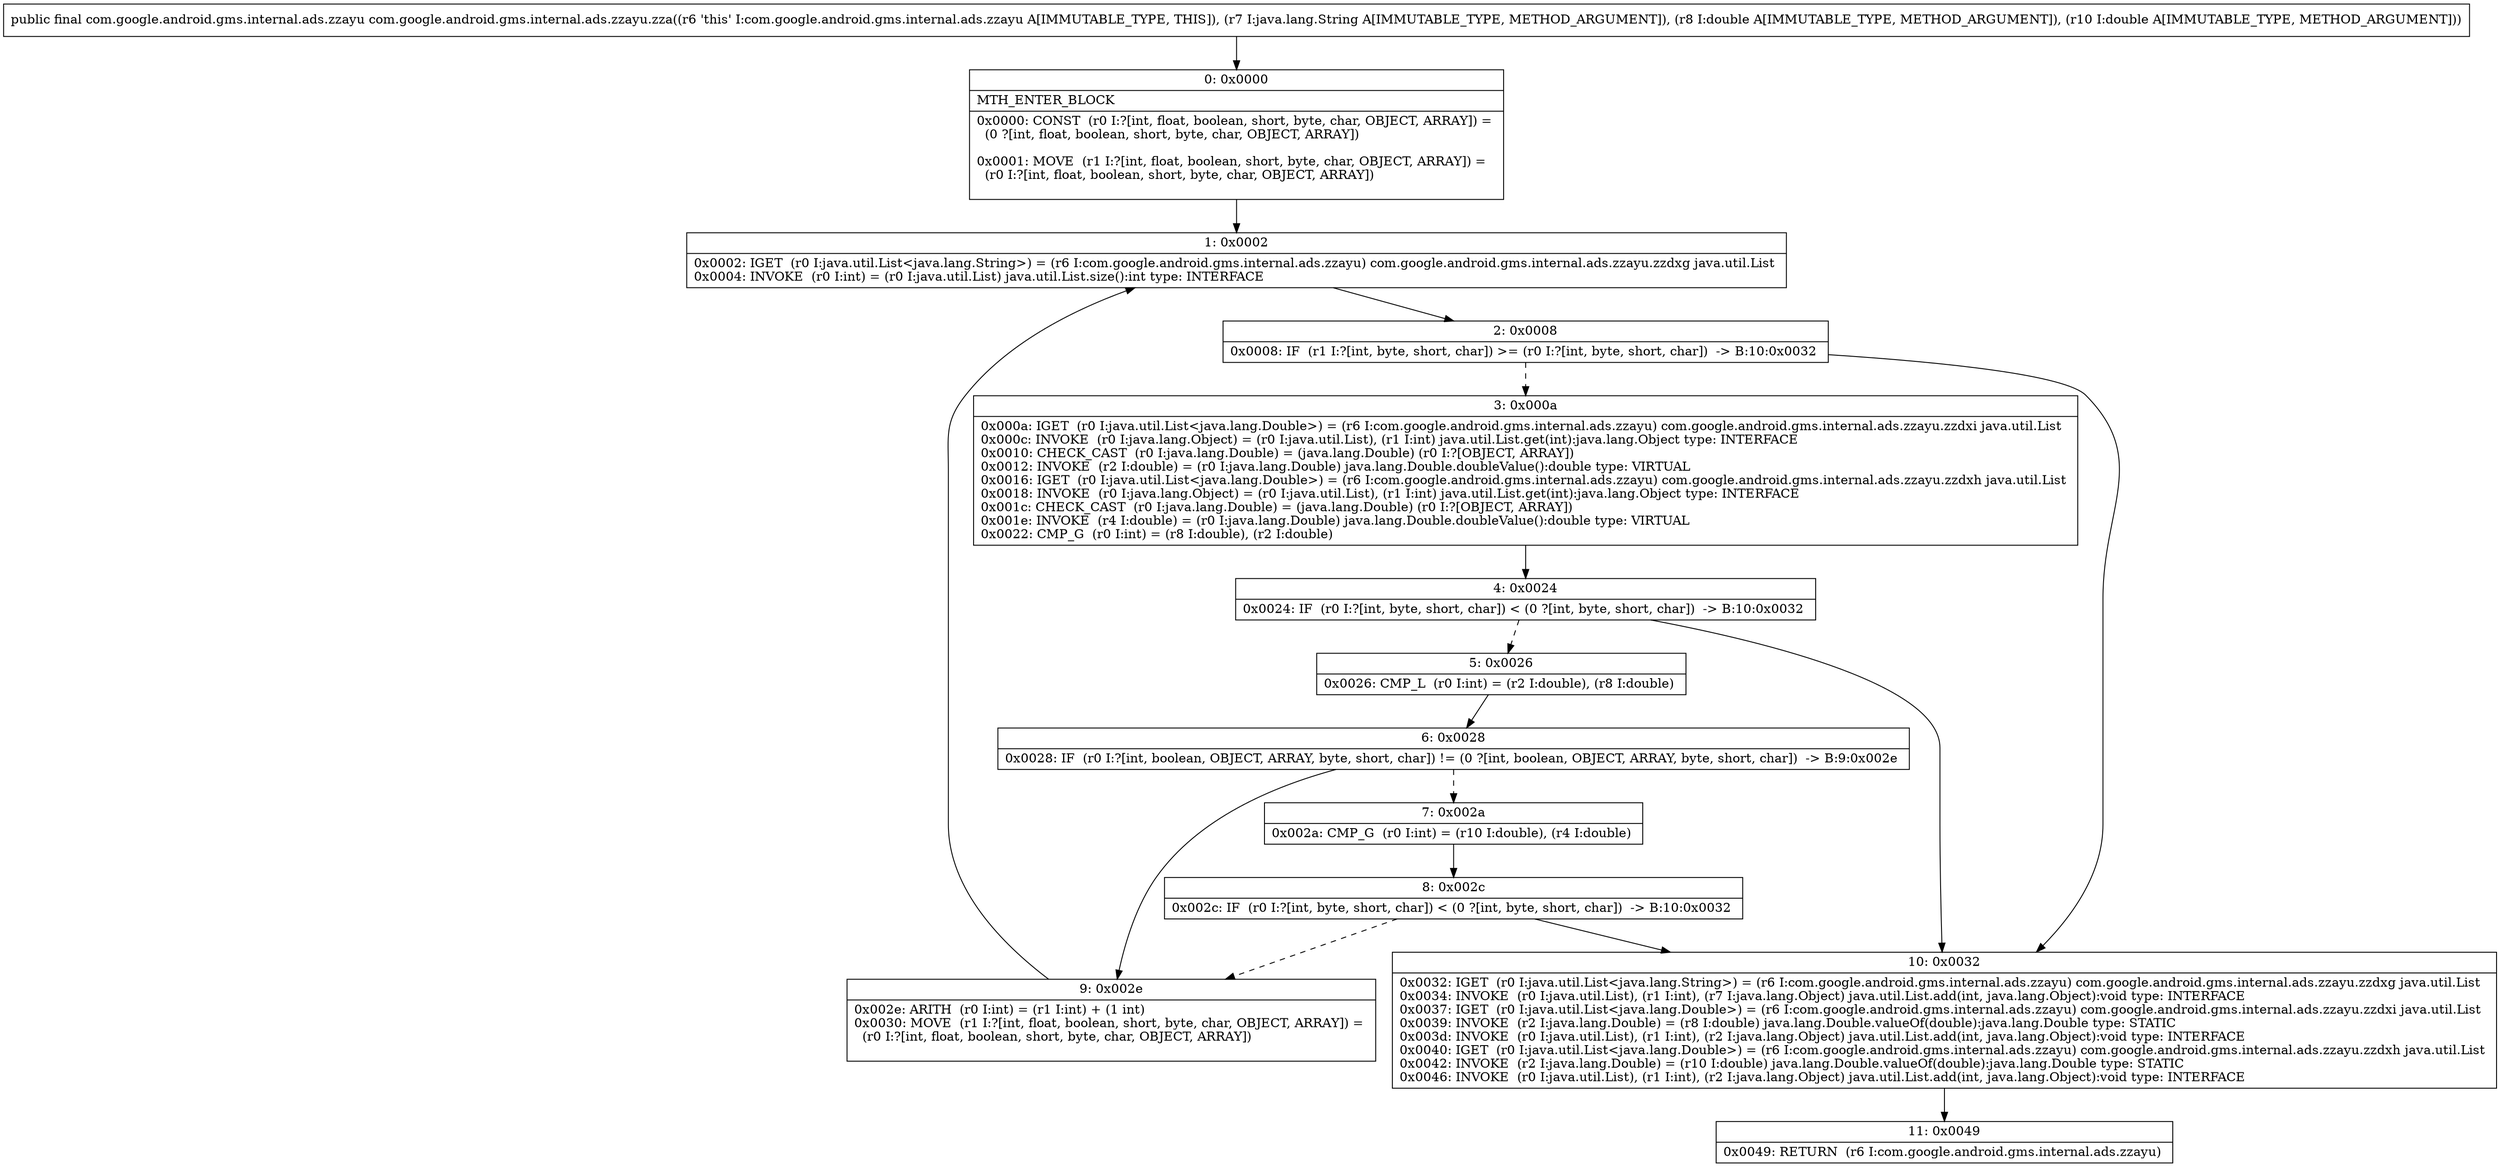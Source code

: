 digraph "CFG forcom.google.android.gms.internal.ads.zzayu.zza(Ljava\/lang\/String;DD)Lcom\/google\/android\/gms\/internal\/ads\/zzayu;" {
Node_0 [shape=record,label="{0\:\ 0x0000|MTH_ENTER_BLOCK\l|0x0000: CONST  (r0 I:?[int, float, boolean, short, byte, char, OBJECT, ARRAY]) = \l  (0 ?[int, float, boolean, short, byte, char, OBJECT, ARRAY])\l \l0x0001: MOVE  (r1 I:?[int, float, boolean, short, byte, char, OBJECT, ARRAY]) = \l  (r0 I:?[int, float, boolean, short, byte, char, OBJECT, ARRAY])\l \l}"];
Node_1 [shape=record,label="{1\:\ 0x0002|0x0002: IGET  (r0 I:java.util.List\<java.lang.String\>) = (r6 I:com.google.android.gms.internal.ads.zzayu) com.google.android.gms.internal.ads.zzayu.zzdxg java.util.List \l0x0004: INVOKE  (r0 I:int) = (r0 I:java.util.List) java.util.List.size():int type: INTERFACE \l}"];
Node_2 [shape=record,label="{2\:\ 0x0008|0x0008: IF  (r1 I:?[int, byte, short, char]) \>= (r0 I:?[int, byte, short, char])  \-\> B:10:0x0032 \l}"];
Node_3 [shape=record,label="{3\:\ 0x000a|0x000a: IGET  (r0 I:java.util.List\<java.lang.Double\>) = (r6 I:com.google.android.gms.internal.ads.zzayu) com.google.android.gms.internal.ads.zzayu.zzdxi java.util.List \l0x000c: INVOKE  (r0 I:java.lang.Object) = (r0 I:java.util.List), (r1 I:int) java.util.List.get(int):java.lang.Object type: INTERFACE \l0x0010: CHECK_CAST  (r0 I:java.lang.Double) = (java.lang.Double) (r0 I:?[OBJECT, ARRAY]) \l0x0012: INVOKE  (r2 I:double) = (r0 I:java.lang.Double) java.lang.Double.doubleValue():double type: VIRTUAL \l0x0016: IGET  (r0 I:java.util.List\<java.lang.Double\>) = (r6 I:com.google.android.gms.internal.ads.zzayu) com.google.android.gms.internal.ads.zzayu.zzdxh java.util.List \l0x0018: INVOKE  (r0 I:java.lang.Object) = (r0 I:java.util.List), (r1 I:int) java.util.List.get(int):java.lang.Object type: INTERFACE \l0x001c: CHECK_CAST  (r0 I:java.lang.Double) = (java.lang.Double) (r0 I:?[OBJECT, ARRAY]) \l0x001e: INVOKE  (r4 I:double) = (r0 I:java.lang.Double) java.lang.Double.doubleValue():double type: VIRTUAL \l0x0022: CMP_G  (r0 I:int) = (r8 I:double), (r2 I:double) \l}"];
Node_4 [shape=record,label="{4\:\ 0x0024|0x0024: IF  (r0 I:?[int, byte, short, char]) \< (0 ?[int, byte, short, char])  \-\> B:10:0x0032 \l}"];
Node_5 [shape=record,label="{5\:\ 0x0026|0x0026: CMP_L  (r0 I:int) = (r2 I:double), (r8 I:double) \l}"];
Node_6 [shape=record,label="{6\:\ 0x0028|0x0028: IF  (r0 I:?[int, boolean, OBJECT, ARRAY, byte, short, char]) != (0 ?[int, boolean, OBJECT, ARRAY, byte, short, char])  \-\> B:9:0x002e \l}"];
Node_7 [shape=record,label="{7\:\ 0x002a|0x002a: CMP_G  (r0 I:int) = (r10 I:double), (r4 I:double) \l}"];
Node_8 [shape=record,label="{8\:\ 0x002c|0x002c: IF  (r0 I:?[int, byte, short, char]) \< (0 ?[int, byte, short, char])  \-\> B:10:0x0032 \l}"];
Node_9 [shape=record,label="{9\:\ 0x002e|0x002e: ARITH  (r0 I:int) = (r1 I:int) + (1 int) \l0x0030: MOVE  (r1 I:?[int, float, boolean, short, byte, char, OBJECT, ARRAY]) = \l  (r0 I:?[int, float, boolean, short, byte, char, OBJECT, ARRAY])\l \l}"];
Node_10 [shape=record,label="{10\:\ 0x0032|0x0032: IGET  (r0 I:java.util.List\<java.lang.String\>) = (r6 I:com.google.android.gms.internal.ads.zzayu) com.google.android.gms.internal.ads.zzayu.zzdxg java.util.List \l0x0034: INVOKE  (r0 I:java.util.List), (r1 I:int), (r7 I:java.lang.Object) java.util.List.add(int, java.lang.Object):void type: INTERFACE \l0x0037: IGET  (r0 I:java.util.List\<java.lang.Double\>) = (r6 I:com.google.android.gms.internal.ads.zzayu) com.google.android.gms.internal.ads.zzayu.zzdxi java.util.List \l0x0039: INVOKE  (r2 I:java.lang.Double) = (r8 I:double) java.lang.Double.valueOf(double):java.lang.Double type: STATIC \l0x003d: INVOKE  (r0 I:java.util.List), (r1 I:int), (r2 I:java.lang.Object) java.util.List.add(int, java.lang.Object):void type: INTERFACE \l0x0040: IGET  (r0 I:java.util.List\<java.lang.Double\>) = (r6 I:com.google.android.gms.internal.ads.zzayu) com.google.android.gms.internal.ads.zzayu.zzdxh java.util.List \l0x0042: INVOKE  (r2 I:java.lang.Double) = (r10 I:double) java.lang.Double.valueOf(double):java.lang.Double type: STATIC \l0x0046: INVOKE  (r0 I:java.util.List), (r1 I:int), (r2 I:java.lang.Object) java.util.List.add(int, java.lang.Object):void type: INTERFACE \l}"];
Node_11 [shape=record,label="{11\:\ 0x0049|0x0049: RETURN  (r6 I:com.google.android.gms.internal.ads.zzayu) \l}"];
MethodNode[shape=record,label="{public final com.google.android.gms.internal.ads.zzayu com.google.android.gms.internal.ads.zzayu.zza((r6 'this' I:com.google.android.gms.internal.ads.zzayu A[IMMUTABLE_TYPE, THIS]), (r7 I:java.lang.String A[IMMUTABLE_TYPE, METHOD_ARGUMENT]), (r8 I:double A[IMMUTABLE_TYPE, METHOD_ARGUMENT]), (r10 I:double A[IMMUTABLE_TYPE, METHOD_ARGUMENT])) }"];
MethodNode -> Node_0;
Node_0 -> Node_1;
Node_1 -> Node_2;
Node_2 -> Node_3[style=dashed];
Node_2 -> Node_10;
Node_3 -> Node_4;
Node_4 -> Node_5[style=dashed];
Node_4 -> Node_10;
Node_5 -> Node_6;
Node_6 -> Node_7[style=dashed];
Node_6 -> Node_9;
Node_7 -> Node_8;
Node_8 -> Node_9[style=dashed];
Node_8 -> Node_10;
Node_9 -> Node_1;
Node_10 -> Node_11;
}

